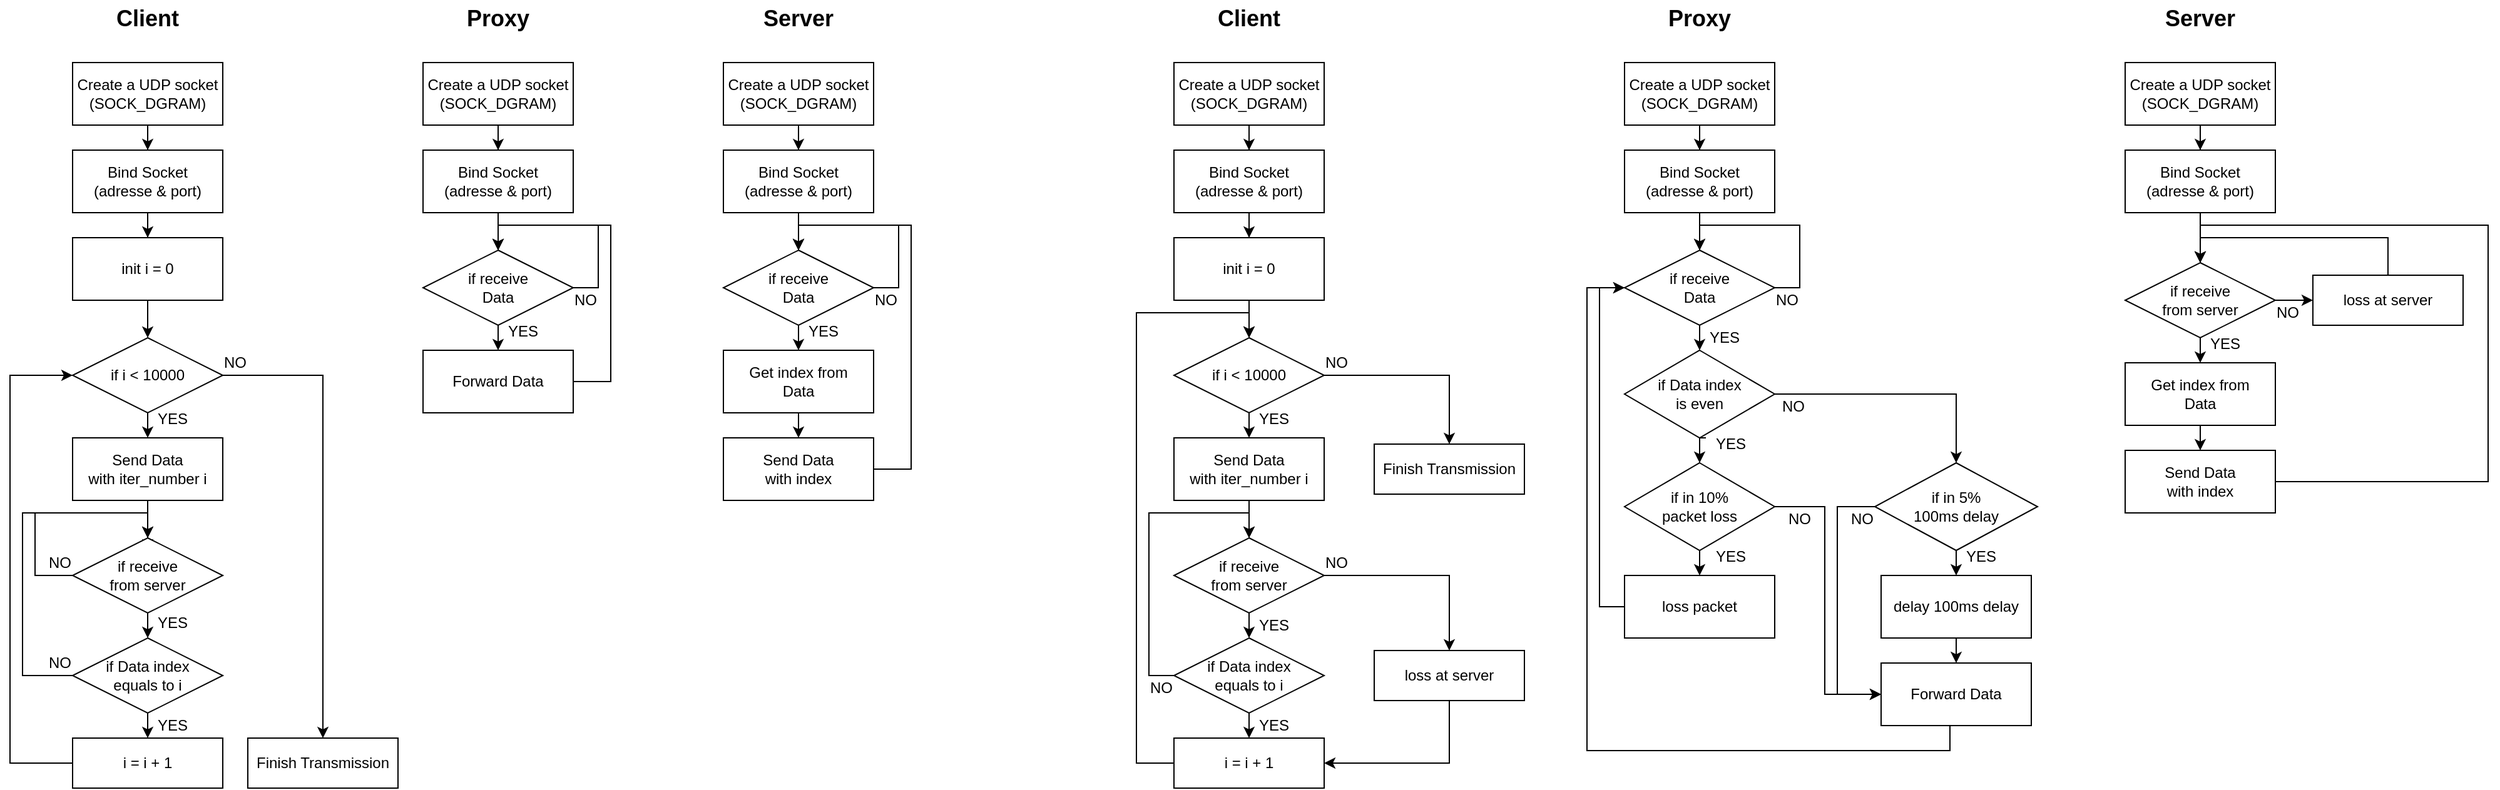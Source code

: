 <mxfile version="20.5.1" type="github">
  <diagram id="CzwovtpLgJ4oiS3rLUjW" name="第 1 页">
    <mxGraphModel dx="1117" dy="547" grid="1" gridSize="10" guides="1" tooltips="1" connect="1" arrows="1" fold="1" page="1" pageScale="1" pageWidth="3300" pageHeight="2339" math="0" shadow="0">
      <root>
        <mxCell id="0" />
        <mxCell id="1" parent="0" />
        <mxCell id="0VwmJWojENIQdJDlX4aq-5" style="edgeStyle=orthogonalEdgeStyle;rounded=0;orthogonalLoop=1;jettySize=auto;html=1;entryX=0.5;entryY=0;entryDx=0;entryDy=0;" parent="1" source="0VwmJWojENIQdJDlX4aq-1" target="0VwmJWojENIQdJDlX4aq-2" edge="1">
          <mxGeometry relative="1" as="geometry" />
        </mxCell>
        <mxCell id="0VwmJWojENIQdJDlX4aq-1" value="Create a UDP socket&lt;br&gt;(SOCK_DGRAM)" style="rounded=0;whiteSpace=wrap;html=1;" parent="1" vertex="1">
          <mxGeometry x="120" y="80" width="120" height="50" as="geometry" />
        </mxCell>
        <mxCell id="0VwmJWojENIQdJDlX4aq-6" style="edgeStyle=orthogonalEdgeStyle;rounded=0;orthogonalLoop=1;jettySize=auto;html=1;entryX=0.5;entryY=0;entryDx=0;entryDy=0;" parent="1" source="0VwmJWojENIQdJDlX4aq-2" target="0VwmJWojENIQdJDlX4aq-12" edge="1">
          <mxGeometry relative="1" as="geometry">
            <mxPoint x="180" y="220" as="targetPoint" />
          </mxGeometry>
        </mxCell>
        <mxCell id="0VwmJWojENIQdJDlX4aq-2" value="Bind Socket&lt;br&gt;(adresse &amp;amp; port)" style="rounded=0;whiteSpace=wrap;html=1;" parent="1" vertex="1">
          <mxGeometry x="120" y="150" width="120" height="50" as="geometry" />
        </mxCell>
        <mxCell id="0VwmJWojENIQdJDlX4aq-9" style="edgeStyle=orthogonalEdgeStyle;rounded=0;orthogonalLoop=1;jettySize=auto;html=1;exitX=0.5;exitY=1;exitDx=0;exitDy=0;entryX=0.5;entryY=0;entryDx=0;entryDy=0;" parent="1" source="0VwmJWojENIQdJDlX4aq-4" target="0VwmJWojENIQdJDlX4aq-8" edge="1">
          <mxGeometry relative="1" as="geometry" />
        </mxCell>
        <mxCell id="0VwmJWojENIQdJDlX4aq-37" style="edgeStyle=orthogonalEdgeStyle;rounded=0;orthogonalLoop=1;jettySize=auto;html=1;exitX=1;exitY=0.5;exitDx=0;exitDy=0;entryX=0.5;entryY=0;entryDx=0;entryDy=0;" parent="1" source="0VwmJWojENIQdJDlX4aq-4" target="0VwmJWojENIQdJDlX4aq-26" edge="1">
          <mxGeometry relative="1" as="geometry" />
        </mxCell>
        <mxCell id="0VwmJWojENIQdJDlX4aq-4" value="if i &amp;lt; 10000" style="rhombus;whiteSpace=wrap;html=1;" parent="1" vertex="1">
          <mxGeometry x="120" y="300" width="120" height="60" as="geometry" />
        </mxCell>
        <mxCell id="6AM7P4x0aanYw_BPCdwt-16" style="edgeStyle=orthogonalEdgeStyle;rounded=0;orthogonalLoop=1;jettySize=auto;html=1;exitX=0.5;exitY=1;exitDx=0;exitDy=0;entryX=0.5;entryY=0;entryDx=0;entryDy=0;" edge="1" parent="1" source="0VwmJWojENIQdJDlX4aq-8" target="6AM7P4x0aanYw_BPCdwt-10">
          <mxGeometry relative="1" as="geometry" />
        </mxCell>
        <mxCell id="0VwmJWojENIQdJDlX4aq-8" value="Send Data&lt;br&gt;with iter_number i" style="rounded=0;whiteSpace=wrap;html=1;" parent="1" vertex="1">
          <mxGeometry x="120" y="380" width="120" height="50" as="geometry" />
        </mxCell>
        <mxCell id="0VwmJWojENIQdJDlX4aq-14" style="edgeStyle=orthogonalEdgeStyle;rounded=0;orthogonalLoop=1;jettySize=auto;html=1;entryX=0.5;entryY=0;entryDx=0;entryDy=0;" parent="1" source="0VwmJWojENIQdJDlX4aq-12" target="0VwmJWojENIQdJDlX4aq-4" edge="1">
          <mxGeometry relative="1" as="geometry" />
        </mxCell>
        <mxCell id="0VwmJWojENIQdJDlX4aq-12" value="init i = 0" style="rounded=0;whiteSpace=wrap;html=1;" parent="1" vertex="1">
          <mxGeometry x="120" y="220" width="120" height="50" as="geometry" />
        </mxCell>
        <mxCell id="6AM7P4x0aanYw_BPCdwt-6" style="edgeStyle=orthogonalEdgeStyle;rounded=0;orthogonalLoop=1;jettySize=auto;html=1;exitX=0;exitY=0.5;exitDx=0;exitDy=0;entryX=0;entryY=0.5;entryDx=0;entryDy=0;" edge="1" parent="1" source="0VwmJWojENIQdJDlX4aq-16" target="0VwmJWojENIQdJDlX4aq-4">
          <mxGeometry relative="1" as="geometry">
            <Array as="points">
              <mxPoint x="70" y="640" />
              <mxPoint x="70" y="330" />
            </Array>
          </mxGeometry>
        </mxCell>
        <mxCell id="0VwmJWojENIQdJDlX4aq-16" value="i = i + 1" style="rounded=0;whiteSpace=wrap;html=1;" parent="1" vertex="1">
          <mxGeometry x="120" y="620" width="120" height="40" as="geometry" />
        </mxCell>
        <mxCell id="0VwmJWojENIQdJDlX4aq-20" style="edgeStyle=orthogonalEdgeStyle;rounded=0;orthogonalLoop=1;jettySize=auto;html=1;exitX=0.5;exitY=1;exitDx=0;exitDy=0;entryX=0.5;entryY=0;entryDx=0;entryDy=0;" parent="1" source="6AM7P4x0aanYw_BPCdwt-10" target="0VwmJWojENIQdJDlX4aq-19" edge="1">
          <mxGeometry relative="1" as="geometry">
            <mxPoint x="180" y="595" as="sourcePoint" />
          </mxGeometry>
        </mxCell>
        <mxCell id="0VwmJWojENIQdJDlX4aq-24" style="edgeStyle=orthogonalEdgeStyle;rounded=0;orthogonalLoop=1;jettySize=auto;html=1;exitX=0.5;exitY=1;exitDx=0;exitDy=0;entryX=0.5;entryY=0;entryDx=0;entryDy=0;" parent="1" source="0VwmJWojENIQdJDlX4aq-19" target="0VwmJWojENIQdJDlX4aq-16" edge="1">
          <mxGeometry relative="1" as="geometry" />
        </mxCell>
        <mxCell id="0VwmJWojENIQdJDlX4aq-19" value="if Data index&lt;br&gt;equals to i" style="rhombus;whiteSpace=wrap;html=1;" parent="1" vertex="1">
          <mxGeometry x="120" y="540" width="120" height="60" as="geometry" />
        </mxCell>
        <mxCell id="0VwmJWojENIQdJDlX4aq-21" value="YES" style="text;html=1;strokeColor=none;fillColor=none;align=center;verticalAlign=middle;whiteSpace=wrap;rounded=0;" parent="1" vertex="1">
          <mxGeometry x="180" y="360" width="40" height="10" as="geometry" />
        </mxCell>
        <mxCell id="0VwmJWojENIQdJDlX4aq-23" value="YES" style="text;html=1;strokeColor=none;fillColor=none;align=center;verticalAlign=middle;whiteSpace=wrap;rounded=0;" parent="1" vertex="1">
          <mxGeometry x="180" y="520" width="40" height="15" as="geometry" />
        </mxCell>
        <mxCell id="0VwmJWojENIQdJDlX4aq-25" value="YES" style="text;html=1;strokeColor=none;fillColor=none;align=center;verticalAlign=middle;whiteSpace=wrap;rounded=0;" parent="1" vertex="1">
          <mxGeometry x="180" y="605" width="40" height="10" as="geometry" />
        </mxCell>
        <mxCell id="0VwmJWojENIQdJDlX4aq-26" value="Finish Transmission" style="rounded=0;whiteSpace=wrap;html=1;" parent="1" vertex="1">
          <mxGeometry x="260" y="620" width="120" height="40" as="geometry" />
        </mxCell>
        <mxCell id="0VwmJWojENIQdJDlX4aq-28" value="NO" style="text;html=1;strokeColor=none;fillColor=none;align=center;verticalAlign=middle;whiteSpace=wrap;rounded=0;" parent="1" vertex="1">
          <mxGeometry x="230" y="310" width="40" height="20" as="geometry" />
        </mxCell>
        <mxCell id="6AM7P4x0aanYw_BPCdwt-3" style="edgeStyle=orthogonalEdgeStyle;rounded=0;orthogonalLoop=1;jettySize=auto;html=1;entryX=0.5;entryY=0;entryDx=0;entryDy=0;exitX=0.75;exitY=1;exitDx=0;exitDy=0;" edge="1" parent="1" source="0VwmJWojENIQdJDlX4aq-34" target="6AM7P4x0aanYw_BPCdwt-10">
          <mxGeometry relative="1" as="geometry">
            <mxPoint x="120" y="630" as="sourcePoint" />
            <Array as="points">
              <mxPoint x="80" y="570" />
              <mxPoint x="80" y="440" />
              <mxPoint x="180" y="440" />
            </Array>
          </mxGeometry>
        </mxCell>
        <mxCell id="0VwmJWojENIQdJDlX4aq-34" value="NO" style="text;html=1;strokeColor=none;fillColor=none;align=center;verticalAlign=middle;whiteSpace=wrap;rounded=0;" parent="1" vertex="1">
          <mxGeometry x="90" y="550" width="40" height="20" as="geometry" />
        </mxCell>
        <mxCell id="0VwmJWojENIQdJDlX4aq-38" style="edgeStyle=orthogonalEdgeStyle;rounded=0;orthogonalLoop=1;jettySize=auto;html=1;entryX=0.5;entryY=0;entryDx=0;entryDy=0;" parent="1" source="0VwmJWojENIQdJDlX4aq-39" target="0VwmJWojENIQdJDlX4aq-41" edge="1">
          <mxGeometry relative="1" as="geometry" />
        </mxCell>
        <mxCell id="0VwmJWojENIQdJDlX4aq-39" value="Create a UDP socket&lt;br&gt;(SOCK_DGRAM)" style="rounded=0;whiteSpace=wrap;html=1;" parent="1" vertex="1">
          <mxGeometry x="400" y="80" width="120" height="50" as="geometry" />
        </mxCell>
        <mxCell id="0VwmJWojENIQdJDlX4aq-41" value="Bind Socket&lt;br&gt;(adresse &amp;amp; port)" style="rounded=0;whiteSpace=wrap;html=1;" parent="1" vertex="1">
          <mxGeometry x="400" y="150" width="120" height="50" as="geometry" />
        </mxCell>
        <mxCell id="0VwmJWojENIQdJDlX4aq-44" style="edgeStyle=orthogonalEdgeStyle;rounded=0;orthogonalLoop=1;jettySize=auto;html=1;exitX=0.5;exitY=1;exitDx=0;exitDy=0;entryX=0.5;entryY=0;entryDx=0;entryDy=0;" parent="1" source="0VwmJWojENIQdJDlX4aq-46" target="0VwmJWojENIQdJDlX4aq-74" edge="1">
          <mxGeometry relative="1" as="geometry">
            <mxPoint x="460" y="310" as="targetPoint" />
          </mxGeometry>
        </mxCell>
        <mxCell id="0VwmJWojENIQdJDlX4aq-46" value="if receive&lt;br&gt;Data" style="rhombus;whiteSpace=wrap;html=1;" parent="1" vertex="1">
          <mxGeometry x="400" y="230" width="120" height="60" as="geometry" />
        </mxCell>
        <mxCell id="0VwmJWojENIQdJDlX4aq-52" style="edgeStyle=orthogonalEdgeStyle;rounded=0;orthogonalLoop=1;jettySize=auto;html=1;entryX=0.5;entryY=0;entryDx=0;entryDy=0;exitX=0.5;exitY=1;exitDx=0;exitDy=0;" parent="1" source="0VwmJWojENIQdJDlX4aq-41" target="0VwmJWojENIQdJDlX4aq-46" edge="1">
          <mxGeometry relative="1" as="geometry">
            <mxPoint x="460" y="270" as="sourcePoint" />
          </mxGeometry>
        </mxCell>
        <mxCell id="0VwmJWojENIQdJDlX4aq-62" value="YES" style="text;html=1;strokeColor=none;fillColor=none;align=center;verticalAlign=middle;whiteSpace=wrap;rounded=0;" parent="1" vertex="1">
          <mxGeometry x="460" y="290" width="40" height="10" as="geometry" />
        </mxCell>
        <mxCell id="0VwmJWojENIQdJDlX4aq-72" style="edgeStyle=orthogonalEdgeStyle;rounded=0;orthogonalLoop=1;jettySize=auto;html=1;exitX=1;exitY=0.5;exitDx=0;exitDy=0;entryX=0.5;entryY=0;entryDx=0;entryDy=0;" parent="1" source="0VwmJWojENIQdJDlX4aq-46" target="0VwmJWojENIQdJDlX4aq-46" edge="1">
          <mxGeometry relative="1" as="geometry">
            <Array as="points">
              <mxPoint x="540" y="260" />
              <mxPoint x="540" y="210" />
              <mxPoint x="460" y="210" />
            </Array>
          </mxGeometry>
        </mxCell>
        <mxCell id="0VwmJWojENIQdJDlX4aq-73" value="NO" style="text;html=1;strokeColor=none;fillColor=none;align=center;verticalAlign=middle;whiteSpace=wrap;rounded=0;" parent="1" vertex="1">
          <mxGeometry x="510" y="260" width="40" height="20" as="geometry" />
        </mxCell>
        <mxCell id="0VwmJWojENIQdJDlX4aq-77" style="edgeStyle=orthogonalEdgeStyle;rounded=0;orthogonalLoop=1;jettySize=auto;html=1;exitX=1;exitY=0.5;exitDx=0;exitDy=0;entryX=0.5;entryY=0;entryDx=0;entryDy=0;" parent="1" source="0VwmJWojENIQdJDlX4aq-74" target="0VwmJWojENIQdJDlX4aq-46" edge="1">
          <mxGeometry relative="1" as="geometry">
            <Array as="points">
              <mxPoint x="550" y="335" />
              <mxPoint x="550" y="210" />
              <mxPoint x="460" y="210" />
            </Array>
          </mxGeometry>
        </mxCell>
        <mxCell id="0VwmJWojENIQdJDlX4aq-74" value="Forward Data" style="rounded=0;whiteSpace=wrap;html=1;" parent="1" vertex="1">
          <mxGeometry x="400" y="310" width="120" height="50" as="geometry" />
        </mxCell>
        <mxCell id="0VwmJWojENIQdJDlX4aq-78" value="&lt;b&gt;&lt;font style=&quot;font-size: 18px;&quot;&gt;Client&lt;/font&gt;&lt;/b&gt;" style="text;html=1;strokeColor=none;fillColor=none;align=center;verticalAlign=middle;whiteSpace=wrap;rounded=0;" parent="1" vertex="1">
          <mxGeometry x="150" y="30" width="60" height="30" as="geometry" />
        </mxCell>
        <mxCell id="0VwmJWojENIQdJDlX4aq-79" value="&lt;b&gt;&lt;font style=&quot;font-size: 18px;&quot;&gt;Proxy&lt;/font&gt;&lt;/b&gt;" style="text;html=1;strokeColor=none;fillColor=none;align=center;verticalAlign=middle;whiteSpace=wrap;rounded=0;" parent="1" vertex="1">
          <mxGeometry x="430" y="30" width="60" height="30" as="geometry" />
        </mxCell>
        <mxCell id="0VwmJWojENIQdJDlX4aq-80" style="edgeStyle=orthogonalEdgeStyle;rounded=0;orthogonalLoop=1;jettySize=auto;html=1;entryX=0.5;entryY=0;entryDx=0;entryDy=0;" parent="1" source="0VwmJWojENIQdJDlX4aq-81" target="0VwmJWojENIQdJDlX4aq-82" edge="1">
          <mxGeometry relative="1" as="geometry" />
        </mxCell>
        <mxCell id="0VwmJWojENIQdJDlX4aq-81" value="Create a UDP socket&lt;br&gt;(SOCK_DGRAM)" style="rounded=0;whiteSpace=wrap;html=1;" parent="1" vertex="1">
          <mxGeometry x="640" y="80" width="120" height="50" as="geometry" />
        </mxCell>
        <mxCell id="0VwmJWojENIQdJDlX4aq-82" value="Bind Socket&lt;br&gt;(adresse &amp;amp; port)" style="rounded=0;whiteSpace=wrap;html=1;" parent="1" vertex="1">
          <mxGeometry x="640" y="150" width="120" height="50" as="geometry" />
        </mxCell>
        <mxCell id="0VwmJWojENIQdJDlX4aq-83" style="edgeStyle=orthogonalEdgeStyle;rounded=0;orthogonalLoop=1;jettySize=auto;html=1;exitX=0.5;exitY=1;exitDx=0;exitDy=0;entryX=0.5;entryY=0;entryDx=0;entryDy=0;" parent="1" source="0VwmJWojENIQdJDlX4aq-84" target="0VwmJWojENIQdJDlX4aq-94" edge="1">
          <mxGeometry relative="1" as="geometry">
            <mxPoint x="700" y="310" as="targetPoint" />
          </mxGeometry>
        </mxCell>
        <mxCell id="0VwmJWojENIQdJDlX4aq-84" value="if receive&lt;br&gt;Data" style="rhombus;whiteSpace=wrap;html=1;" parent="1" vertex="1">
          <mxGeometry x="640" y="230" width="120" height="60" as="geometry" />
        </mxCell>
        <mxCell id="0VwmJWojENIQdJDlX4aq-85" style="edgeStyle=orthogonalEdgeStyle;rounded=0;orthogonalLoop=1;jettySize=auto;html=1;entryX=0.5;entryY=0;entryDx=0;entryDy=0;exitX=0.5;exitY=1;exitDx=0;exitDy=0;" parent="1" source="0VwmJWojENIQdJDlX4aq-82" target="0VwmJWojENIQdJDlX4aq-84" edge="1">
          <mxGeometry relative="1" as="geometry">
            <mxPoint x="700" y="270" as="sourcePoint" />
          </mxGeometry>
        </mxCell>
        <mxCell id="0VwmJWojENIQdJDlX4aq-89" value="YES" style="text;html=1;strokeColor=none;fillColor=none;align=center;verticalAlign=middle;whiteSpace=wrap;rounded=0;" parent="1" vertex="1">
          <mxGeometry x="700" y="290" width="40" height="10" as="geometry" />
        </mxCell>
        <mxCell id="0VwmJWojENIQdJDlX4aq-91" style="edgeStyle=orthogonalEdgeStyle;rounded=0;orthogonalLoop=1;jettySize=auto;html=1;exitX=1;exitY=0.5;exitDx=0;exitDy=0;entryX=0.5;entryY=0;entryDx=0;entryDy=0;" parent="1" source="0VwmJWojENIQdJDlX4aq-84" target="0VwmJWojENIQdJDlX4aq-84" edge="1">
          <mxGeometry relative="1" as="geometry">
            <Array as="points">
              <mxPoint x="780" y="260" />
              <mxPoint x="780" y="210" />
              <mxPoint x="700" y="210" />
            </Array>
          </mxGeometry>
        </mxCell>
        <mxCell id="0VwmJWojENIQdJDlX4aq-92" value="NO" style="text;html=1;strokeColor=none;fillColor=none;align=center;verticalAlign=middle;whiteSpace=wrap;rounded=0;" parent="1" vertex="1">
          <mxGeometry x="750" y="260" width="40" height="20" as="geometry" />
        </mxCell>
        <mxCell id="0VwmJWojENIQdJDlX4aq-93" style="edgeStyle=orthogonalEdgeStyle;rounded=0;orthogonalLoop=1;jettySize=auto;html=1;exitX=1;exitY=0.5;exitDx=0;exitDy=0;entryX=0.5;entryY=0;entryDx=0;entryDy=0;" parent="1" source="6AM7P4x0aanYw_BPCdwt-20" target="0VwmJWojENIQdJDlX4aq-84" edge="1">
          <mxGeometry relative="1" as="geometry">
            <Array as="points">
              <mxPoint x="790" y="405" />
              <mxPoint x="790" y="210" />
              <mxPoint x="700" y="210" />
            </Array>
          </mxGeometry>
        </mxCell>
        <mxCell id="6AM7P4x0aanYw_BPCdwt-21" style="edgeStyle=orthogonalEdgeStyle;rounded=0;orthogonalLoop=1;jettySize=auto;html=1;exitX=0.5;exitY=1;exitDx=0;exitDy=0;entryX=0.5;entryY=0;entryDx=0;entryDy=0;" edge="1" parent="1" source="0VwmJWojENIQdJDlX4aq-94" target="6AM7P4x0aanYw_BPCdwt-20">
          <mxGeometry relative="1" as="geometry" />
        </mxCell>
        <mxCell id="0VwmJWojENIQdJDlX4aq-94" value="Get index from&lt;br&gt;Data" style="rounded=0;whiteSpace=wrap;html=1;" parent="1" vertex="1">
          <mxGeometry x="640" y="310" width="120" height="50" as="geometry" />
        </mxCell>
        <mxCell id="0VwmJWojENIQdJDlX4aq-96" value="&lt;b&gt;&lt;font style=&quot;font-size: 18px;&quot;&gt;Server&lt;/font&gt;&lt;/b&gt;" style="text;html=1;strokeColor=none;fillColor=none;align=center;verticalAlign=middle;whiteSpace=wrap;rounded=0;" parent="1" vertex="1">
          <mxGeometry x="670" y="30" width="60" height="30" as="geometry" />
        </mxCell>
        <mxCell id="0VwmJWojENIQdJDlX4aq-165" style="edgeStyle=orthogonalEdgeStyle;rounded=0;orthogonalLoop=1;jettySize=auto;html=1;entryX=0.5;entryY=0;entryDx=0;entryDy=0;" parent="1" source="0VwmJWojENIQdJDlX4aq-166" target="0VwmJWojENIQdJDlX4aq-168" edge="1">
          <mxGeometry relative="1" as="geometry" />
        </mxCell>
        <mxCell id="0VwmJWojENIQdJDlX4aq-166" value="Create a UDP socket&lt;br&gt;(SOCK_DGRAM)" style="rounded=0;whiteSpace=wrap;html=1;" parent="1" vertex="1">
          <mxGeometry x="1000" y="80" width="120" height="50" as="geometry" />
        </mxCell>
        <mxCell id="0VwmJWojENIQdJDlX4aq-167" style="edgeStyle=orthogonalEdgeStyle;rounded=0;orthogonalLoop=1;jettySize=auto;html=1;entryX=0.5;entryY=0;entryDx=0;entryDy=0;" parent="1" source="0VwmJWojENIQdJDlX4aq-168" target="0VwmJWojENIQdJDlX4aq-180" edge="1">
          <mxGeometry relative="1" as="geometry">
            <mxPoint x="1060" y="220" as="targetPoint" />
          </mxGeometry>
        </mxCell>
        <mxCell id="0VwmJWojENIQdJDlX4aq-168" value="Bind Socket&lt;br&gt;(adresse &amp;amp; port)" style="rounded=0;whiteSpace=wrap;html=1;" parent="1" vertex="1">
          <mxGeometry x="1000" y="150" width="120" height="50" as="geometry" />
        </mxCell>
        <mxCell id="0VwmJWojENIQdJDlX4aq-171" style="edgeStyle=orthogonalEdgeStyle;rounded=0;orthogonalLoop=1;jettySize=auto;html=1;exitX=0.5;exitY=1;exitDx=0;exitDy=0;entryX=0.5;entryY=0;entryDx=0;entryDy=0;" parent="1" source="0VwmJWojENIQdJDlX4aq-173" target="0VwmJWojENIQdJDlX4aq-175" edge="1">
          <mxGeometry relative="1" as="geometry" />
        </mxCell>
        <mxCell id="0VwmJWojENIQdJDlX4aq-172" style="edgeStyle=orthogonalEdgeStyle;rounded=0;orthogonalLoop=1;jettySize=auto;html=1;exitX=1;exitY=0.5;exitDx=0;exitDy=0;entryX=0.5;entryY=0;entryDx=0;entryDy=0;" parent="1" source="0VwmJWojENIQdJDlX4aq-173" target="0VwmJWojENIQdJDlX4aq-193" edge="1">
          <mxGeometry relative="1" as="geometry" />
        </mxCell>
        <mxCell id="0VwmJWojENIQdJDlX4aq-173" value="if i &amp;lt; 10000" style="rhombus;whiteSpace=wrap;html=1;" parent="1" vertex="1">
          <mxGeometry x="1000" y="300" width="120" height="60" as="geometry" />
        </mxCell>
        <mxCell id="0VwmJWojENIQdJDlX4aq-174" style="edgeStyle=orthogonalEdgeStyle;rounded=0;orthogonalLoop=1;jettySize=auto;html=1;exitX=0.5;exitY=1;exitDx=0;exitDy=0;entryX=0.5;entryY=0;entryDx=0;entryDy=0;" parent="1" source="0VwmJWojENIQdJDlX4aq-175" target="0VwmJWojENIQdJDlX4aq-178" edge="1">
          <mxGeometry relative="1" as="geometry">
            <mxPoint x="1060" y="440" as="sourcePoint" />
          </mxGeometry>
        </mxCell>
        <mxCell id="0VwmJWojENIQdJDlX4aq-175" value="Send Data&lt;br&gt;with iter_number i" style="rounded=0;whiteSpace=wrap;html=1;" parent="1" vertex="1">
          <mxGeometry x="1000" y="380" width="120" height="50" as="geometry" />
        </mxCell>
        <mxCell id="0VwmJWojENIQdJDlX4aq-176" style="edgeStyle=orthogonalEdgeStyle;rounded=0;orthogonalLoop=1;jettySize=auto;html=1;exitX=0.5;exitY=1;exitDx=0;exitDy=0;entryX=0.5;entryY=0;entryDx=0;entryDy=0;" parent="1" target="0VwmJWojENIQdJDlX4aq-188" edge="1">
          <mxGeometry relative="1" as="geometry">
            <mxPoint x="1060" y="510" as="sourcePoint" />
            <mxPoint x="1060" y="540" as="targetPoint" />
          </mxGeometry>
        </mxCell>
        <mxCell id="6AM7P4x0aanYw_BPCdwt-32" style="edgeStyle=orthogonalEdgeStyle;rounded=0;orthogonalLoop=1;jettySize=auto;html=1;exitX=1;exitY=0.5;exitDx=0;exitDy=0;" edge="1" parent="1" source="0VwmJWojENIQdJDlX4aq-178" target="6AM7P4x0aanYw_BPCdwt-31">
          <mxGeometry relative="1" as="geometry" />
        </mxCell>
        <mxCell id="0VwmJWojENIQdJDlX4aq-178" value="if receive&lt;br&gt;from server" style="rhombus;whiteSpace=wrap;html=1;" parent="1" vertex="1">
          <mxGeometry x="1000" y="460" width="120" height="60" as="geometry" />
        </mxCell>
        <mxCell id="0VwmJWojENIQdJDlX4aq-179" style="edgeStyle=orthogonalEdgeStyle;rounded=0;orthogonalLoop=1;jettySize=auto;html=1;entryX=0.5;entryY=0;entryDx=0;entryDy=0;" parent="1" source="0VwmJWojENIQdJDlX4aq-180" target="0VwmJWojENIQdJDlX4aq-173" edge="1">
          <mxGeometry relative="1" as="geometry" />
        </mxCell>
        <mxCell id="0VwmJWojENIQdJDlX4aq-180" value="init i = 0" style="rounded=0;whiteSpace=wrap;html=1;" parent="1" vertex="1">
          <mxGeometry x="1000" y="220" width="120" height="50" as="geometry" />
        </mxCell>
        <mxCell id="0VwmJWojENIQdJDlX4aq-181" style="edgeStyle=orthogonalEdgeStyle;rounded=0;orthogonalLoop=1;jettySize=auto;html=1;entryX=0.5;entryY=0;entryDx=0;entryDy=0;exitX=0;exitY=0.5;exitDx=0;exitDy=0;" parent="1" source="0VwmJWojENIQdJDlX4aq-182" target="0VwmJWojENIQdJDlX4aq-173" edge="1">
          <mxGeometry relative="1" as="geometry">
            <Array as="points">
              <mxPoint x="970" y="640" />
              <mxPoint x="970" y="280" />
              <mxPoint x="1060" y="280" />
            </Array>
            <mxPoint x="880" y="680" as="sourcePoint" />
          </mxGeometry>
        </mxCell>
        <mxCell id="0VwmJWojENIQdJDlX4aq-182" value="i = i + 1" style="rounded=0;whiteSpace=wrap;html=1;" parent="1" vertex="1">
          <mxGeometry x="1000" y="620" width="120" height="40" as="geometry" />
        </mxCell>
        <mxCell id="0VwmJWojENIQdJDlX4aq-186" style="edgeStyle=orthogonalEdgeStyle;rounded=0;orthogonalLoop=1;jettySize=auto;html=1;exitX=0.5;exitY=1;exitDx=0;exitDy=0;entryX=0.5;entryY=0;entryDx=0;entryDy=0;" parent="1" source="0VwmJWojENIQdJDlX4aq-188" target="0VwmJWojENIQdJDlX4aq-182" edge="1">
          <mxGeometry relative="1" as="geometry" />
        </mxCell>
        <mxCell id="0VwmJWojENIQdJDlX4aq-187" style="edgeStyle=orthogonalEdgeStyle;rounded=0;orthogonalLoop=1;jettySize=auto;html=1;entryX=0.5;entryY=0;entryDx=0;entryDy=0;exitX=0;exitY=0.5;exitDx=0;exitDy=0;" parent="1" source="0VwmJWojENIQdJDlX4aq-188" target="0VwmJWojENIQdJDlX4aq-178" edge="1">
          <mxGeometry relative="1" as="geometry">
            <mxPoint x="999.815" y="340" as="targetPoint" />
            <Array as="points">
              <mxPoint x="980" y="570" />
              <mxPoint x="980" y="440" />
              <mxPoint x="1060" y="440" />
            </Array>
            <mxPoint x="1000" y="730" as="sourcePoint" />
          </mxGeometry>
        </mxCell>
        <mxCell id="0VwmJWojENIQdJDlX4aq-188" value="if Data index&lt;br&gt;equals to i" style="rhombus;whiteSpace=wrap;html=1;" parent="1" vertex="1">
          <mxGeometry x="1000" y="540" width="120" height="60" as="geometry" />
        </mxCell>
        <mxCell id="0VwmJWojENIQdJDlX4aq-189" value="YES" style="text;html=1;strokeColor=none;fillColor=none;align=center;verticalAlign=middle;whiteSpace=wrap;rounded=0;" parent="1" vertex="1">
          <mxGeometry x="1060" y="360" width="40" height="10" as="geometry" />
        </mxCell>
        <mxCell id="0VwmJWojENIQdJDlX4aq-190" value="YES" style="text;html=1;strokeColor=none;fillColor=none;align=center;verticalAlign=middle;whiteSpace=wrap;rounded=0;" parent="1" vertex="1">
          <mxGeometry x="1060" y="520" width="40" height="20" as="geometry" />
        </mxCell>
        <mxCell id="0VwmJWojENIQdJDlX4aq-192" value="YES" style="text;html=1;strokeColor=none;fillColor=none;align=center;verticalAlign=middle;whiteSpace=wrap;rounded=0;" parent="1" vertex="1">
          <mxGeometry x="1060" y="600" width="40" height="20" as="geometry" />
        </mxCell>
        <mxCell id="0VwmJWojENIQdJDlX4aq-193" value="Finish Transmission" style="rounded=0;whiteSpace=wrap;html=1;" parent="1" vertex="1">
          <mxGeometry x="1160" y="385" width="120" height="40" as="geometry" />
        </mxCell>
        <mxCell id="0VwmJWojENIQdJDlX4aq-194" value="NO" style="text;html=1;strokeColor=none;fillColor=none;align=center;verticalAlign=middle;whiteSpace=wrap;rounded=0;" parent="1" vertex="1">
          <mxGeometry x="1110" y="310" width="40" height="20" as="geometry" />
        </mxCell>
        <mxCell id="0VwmJWojENIQdJDlX4aq-195" value="NO" style="text;html=1;strokeColor=none;fillColor=none;align=center;verticalAlign=middle;whiteSpace=wrap;rounded=0;" parent="1" vertex="1">
          <mxGeometry x="1110" y="470" width="40" height="20" as="geometry" />
        </mxCell>
        <mxCell id="0VwmJWojENIQdJDlX4aq-197" value="NO" style="text;html=1;strokeColor=none;fillColor=none;align=center;verticalAlign=middle;whiteSpace=wrap;rounded=0;" parent="1" vertex="1">
          <mxGeometry x="970" y="570" width="40" height="20" as="geometry" />
        </mxCell>
        <mxCell id="0VwmJWojENIQdJDlX4aq-214" value="&lt;b&gt;&lt;font style=&quot;font-size: 18px;&quot;&gt;Client&lt;/font&gt;&lt;/b&gt;" style="text;html=1;strokeColor=none;fillColor=none;align=center;verticalAlign=middle;whiteSpace=wrap;rounded=0;" parent="1" vertex="1">
          <mxGeometry x="1030" y="30" width="60" height="30" as="geometry" />
        </mxCell>
        <mxCell id="0VwmJWojENIQdJDlX4aq-216" style="edgeStyle=orthogonalEdgeStyle;rounded=0;orthogonalLoop=1;jettySize=auto;html=1;entryX=0.5;entryY=0;entryDx=0;entryDy=0;" parent="1" source="0VwmJWojENIQdJDlX4aq-217" target="0VwmJWojENIQdJDlX4aq-218" edge="1">
          <mxGeometry relative="1" as="geometry" />
        </mxCell>
        <mxCell id="0VwmJWojENIQdJDlX4aq-217" value="Create a UDP socket&lt;br&gt;(SOCK_DGRAM)" style="rounded=0;whiteSpace=wrap;html=1;" parent="1" vertex="1">
          <mxGeometry x="1760" y="80" width="120" height="50" as="geometry" />
        </mxCell>
        <mxCell id="0VwmJWojENIQdJDlX4aq-218" value="Bind Socket&lt;br&gt;(adresse &amp;amp; port)" style="rounded=0;whiteSpace=wrap;html=1;" parent="1" vertex="1">
          <mxGeometry x="1760" y="150" width="120" height="50" as="geometry" />
        </mxCell>
        <mxCell id="0VwmJWojENIQdJDlX4aq-220" value="if receive&lt;br&gt;from server" style="rhombus;whiteSpace=wrap;html=1;" parent="1" vertex="1">
          <mxGeometry x="1760" y="240" width="120" height="60" as="geometry" />
        </mxCell>
        <mxCell id="0VwmJWojENIQdJDlX4aq-221" style="edgeStyle=orthogonalEdgeStyle;rounded=0;orthogonalLoop=1;jettySize=auto;html=1;entryX=0.5;entryY=0;entryDx=0;entryDy=0;exitX=0.5;exitY=1;exitDx=0;exitDy=0;" parent="1" source="0VwmJWojENIQdJDlX4aq-218" target="0VwmJWojENIQdJDlX4aq-220" edge="1">
          <mxGeometry relative="1" as="geometry">
            <mxPoint x="1820" y="270" as="sourcePoint" />
          </mxGeometry>
        </mxCell>
        <mxCell id="6AM7P4x0aanYw_BPCdwt-47" style="edgeStyle=orthogonalEdgeStyle;rounded=0;orthogonalLoop=1;jettySize=auto;html=1;exitX=0;exitY=0;exitDx=0;exitDy=0;entryX=0.5;entryY=0;entryDx=0;entryDy=0;" edge="1" parent="1" source="0VwmJWojENIQdJDlX4aq-225" target="6AM7P4x0aanYw_BPCdwt-46">
          <mxGeometry relative="1" as="geometry" />
        </mxCell>
        <mxCell id="0VwmJWojENIQdJDlX4aq-225" value="YES" style="text;html=1;strokeColor=none;fillColor=none;align=center;verticalAlign=middle;whiteSpace=wrap;rounded=0;" parent="1" vertex="1">
          <mxGeometry x="1820" y="300" width="40" height="10" as="geometry" />
        </mxCell>
        <mxCell id="0VwmJWojENIQdJDlX4aq-228" value="NO" style="text;html=1;strokeColor=none;fillColor=none;align=center;verticalAlign=middle;whiteSpace=wrap;rounded=0;" parent="1" vertex="1">
          <mxGeometry x="1870" y="270" width="40" height="20" as="geometry" />
        </mxCell>
        <mxCell id="0VwmJWojENIQdJDlX4aq-229" style="edgeStyle=orthogonalEdgeStyle;rounded=0;orthogonalLoop=1;jettySize=auto;html=1;exitX=1;exitY=0.5;exitDx=0;exitDy=0;entryX=0.5;entryY=0;entryDx=0;entryDy=0;" parent="1" source="0VwmJWojENIQdJDlX4aq-230" target="0VwmJWojENIQdJDlX4aq-220" edge="1">
          <mxGeometry relative="1" as="geometry">
            <Array as="points">
              <mxPoint x="2050" y="415" />
              <mxPoint x="2050" y="210" />
              <mxPoint x="1820" y="210" />
            </Array>
          </mxGeometry>
        </mxCell>
        <mxCell id="0VwmJWojENIQdJDlX4aq-230" value="Send Data&lt;br&gt;with index" style="rounded=0;whiteSpace=wrap;html=1;" parent="1" vertex="1">
          <mxGeometry x="1760" y="390" width="120" height="50" as="geometry" />
        </mxCell>
        <mxCell id="0VwmJWojENIQdJDlX4aq-232" value="&lt;b&gt;&lt;font style=&quot;font-size: 18px;&quot;&gt;Server&lt;/font&gt;&lt;/b&gt;" style="text;html=1;strokeColor=none;fillColor=none;align=center;verticalAlign=middle;whiteSpace=wrap;rounded=0;" parent="1" vertex="1">
          <mxGeometry x="1790" y="30" width="60" height="30" as="geometry" />
        </mxCell>
        <mxCell id="0VwmJWojENIQdJDlX4aq-267" style="edgeStyle=orthogonalEdgeStyle;rounded=0;orthogonalLoop=1;jettySize=auto;html=1;entryX=0.5;entryY=0;entryDx=0;entryDy=0;" parent="1" source="0VwmJWojENIQdJDlX4aq-268" target="0VwmJWojENIQdJDlX4aq-270" edge="1">
          <mxGeometry relative="1" as="geometry" />
        </mxCell>
        <mxCell id="0VwmJWojENIQdJDlX4aq-268" value="Create a UDP socket&lt;br&gt;(SOCK_DGRAM)" style="rounded=0;whiteSpace=wrap;html=1;" parent="1" vertex="1">
          <mxGeometry x="1360" y="80" width="120" height="50" as="geometry" />
        </mxCell>
        <mxCell id="0VwmJWojENIQdJDlX4aq-270" value="Bind Socket&lt;br&gt;(adresse &amp;amp; port)" style="rounded=0;whiteSpace=wrap;html=1;" parent="1" vertex="1">
          <mxGeometry x="1360" y="150" width="120" height="50" as="geometry" />
        </mxCell>
        <mxCell id="0VwmJWojENIQdJDlX4aq-300" value="&lt;b&gt;&lt;font style=&quot;font-size: 18px;&quot;&gt;Proxy&lt;/font&gt;&lt;/b&gt;" style="text;html=1;strokeColor=none;fillColor=none;align=center;verticalAlign=middle;whiteSpace=wrap;rounded=0;" parent="1" vertex="1">
          <mxGeometry x="1390" y="30" width="60" height="30" as="geometry" />
        </mxCell>
        <mxCell id="6AM7P4x0aanYw_BPCdwt-45" style="edgeStyle=orthogonalEdgeStyle;rounded=0;orthogonalLoop=1;jettySize=auto;html=1;exitX=0.5;exitY=1;exitDx=0;exitDy=0;entryX=0.5;entryY=0;entryDx=0;entryDy=0;" edge="1" parent="1" source="0VwmJWojENIQdJDlX4aq-302" target="0VwmJWojENIQdJDlX4aq-314">
          <mxGeometry relative="1" as="geometry" />
        </mxCell>
        <mxCell id="0VwmJWojENIQdJDlX4aq-302" value="if receive&lt;br&gt;Data" style="rhombus;whiteSpace=wrap;html=1;" parent="1" vertex="1">
          <mxGeometry x="1360" y="230" width="120" height="60" as="geometry" />
        </mxCell>
        <mxCell id="0VwmJWojENIQdJDlX4aq-303" style="edgeStyle=orthogonalEdgeStyle;rounded=0;orthogonalLoop=1;jettySize=auto;html=1;entryX=0.5;entryY=0;entryDx=0;entryDy=0;exitX=0.5;exitY=1;exitDx=0;exitDy=0;" parent="1" source="0VwmJWojENIQdJDlX4aq-270" target="0VwmJWojENIQdJDlX4aq-302" edge="1">
          <mxGeometry relative="1" as="geometry">
            <mxPoint x="1420" y="230" as="sourcePoint" />
          </mxGeometry>
        </mxCell>
        <mxCell id="0VwmJWojENIQdJDlX4aq-307" value="YES" style="text;html=1;strokeColor=none;fillColor=none;align=center;verticalAlign=middle;whiteSpace=wrap;rounded=0;" parent="1" vertex="1">
          <mxGeometry x="1420" y="290" width="40" height="20" as="geometry" />
        </mxCell>
        <mxCell id="0VwmJWojENIQdJDlX4aq-309" style="edgeStyle=orthogonalEdgeStyle;rounded=0;orthogonalLoop=1;jettySize=auto;html=1;exitX=1;exitY=0.5;exitDx=0;exitDy=0;entryX=0.5;entryY=0;entryDx=0;entryDy=0;" parent="1" source="0VwmJWojENIQdJDlX4aq-302" target="0VwmJWojENIQdJDlX4aq-302" edge="1">
          <mxGeometry relative="1" as="geometry">
            <Array as="points">
              <mxPoint x="1500" y="260" />
              <mxPoint x="1500" y="210" />
              <mxPoint x="1420" y="210" />
            </Array>
          </mxGeometry>
        </mxCell>
        <mxCell id="0VwmJWojENIQdJDlX4aq-310" value="NO" style="text;html=1;strokeColor=none;fillColor=none;align=center;verticalAlign=middle;whiteSpace=wrap;rounded=0;" parent="1" vertex="1">
          <mxGeometry x="1470" y="260" width="40" height="20" as="geometry" />
        </mxCell>
        <mxCell id="0VwmJWojENIQdJDlX4aq-319" style="edgeStyle=orthogonalEdgeStyle;rounded=0;orthogonalLoop=1;jettySize=auto;html=1;exitX=1;exitY=0.5;exitDx=0;exitDy=0;entryX=0.5;entryY=0;entryDx=0;entryDy=0;fontSize=18;" parent="1" source="0VwmJWojENIQdJDlX4aq-314" target="0VwmJWojENIQdJDlX4aq-318" edge="1">
          <mxGeometry relative="1" as="geometry" />
        </mxCell>
        <mxCell id="0VwmJWojENIQdJDlX4aq-314" value="if Data index&lt;br&gt;is even" style="rhombus;whiteSpace=wrap;html=1;" parent="1" vertex="1">
          <mxGeometry x="1360" y="310" width="120" height="70" as="geometry" />
        </mxCell>
        <mxCell id="0VwmJWojENIQdJDlX4aq-322" style="edgeStyle=orthogonalEdgeStyle;rounded=0;orthogonalLoop=1;jettySize=auto;html=1;exitX=0.5;exitY=1;exitDx=0;exitDy=0;entryX=0.5;entryY=0;entryDx=0;entryDy=0;fontSize=18;" parent="1" source="0VwmJWojENIQdJDlX4aq-315" target="0VwmJWojENIQdJDlX4aq-321" edge="1">
          <mxGeometry relative="1" as="geometry" />
        </mxCell>
        <mxCell id="0VwmJWojENIQdJDlX4aq-334" style="edgeStyle=orthogonalEdgeStyle;rounded=0;orthogonalLoop=1;jettySize=auto;html=1;exitX=1;exitY=0.5;exitDx=0;exitDy=0;entryX=0;entryY=0.5;entryDx=0;entryDy=0;fontSize=18;" parent="1" source="0VwmJWojENIQdJDlX4aq-315" target="0VwmJWojENIQdJDlX4aq-330" edge="1">
          <mxGeometry relative="1" as="geometry">
            <Array as="points">
              <mxPoint x="1520" y="435" />
              <mxPoint x="1520" y="585" />
            </Array>
          </mxGeometry>
        </mxCell>
        <mxCell id="0VwmJWojENIQdJDlX4aq-315" value="if in 10%&lt;br&gt;packet loss" style="rhombus;whiteSpace=wrap;html=1;" parent="1" vertex="1">
          <mxGeometry x="1360" y="400" width="120" height="70" as="geometry" />
        </mxCell>
        <mxCell id="0VwmJWojENIQdJDlX4aq-316" style="edgeStyle=orthogonalEdgeStyle;rounded=0;orthogonalLoop=1;jettySize=auto;html=1;exitX=0;exitY=0;exitDx=0;exitDy=0;entryX=0.5;entryY=0;entryDx=0;entryDy=0;" parent="1" source="0VwmJWojENIQdJDlX4aq-317" target="0VwmJWojENIQdJDlX4aq-315" edge="1">
          <mxGeometry relative="1" as="geometry">
            <mxPoint x="1425" y="400" as="targetPoint" />
            <mxPoint x="1425" y="380" as="sourcePoint" />
          </mxGeometry>
        </mxCell>
        <mxCell id="0VwmJWojENIQdJDlX4aq-317" value="YES" style="text;html=1;strokeColor=none;fillColor=none;align=center;verticalAlign=middle;whiteSpace=wrap;rounded=0;" parent="1" vertex="1">
          <mxGeometry x="1425" y="380" width="40" height="10" as="geometry" />
        </mxCell>
        <mxCell id="0VwmJWojENIQdJDlX4aq-328" style="edgeStyle=orthogonalEdgeStyle;rounded=0;orthogonalLoop=1;jettySize=auto;html=1;exitX=0.5;exitY=1;exitDx=0;exitDy=0;entryX=0.5;entryY=0;entryDx=0;entryDy=0;fontSize=18;" parent="1" source="0VwmJWojENIQdJDlX4aq-318" target="0VwmJWojENIQdJDlX4aq-327" edge="1">
          <mxGeometry relative="1" as="geometry" />
        </mxCell>
        <mxCell id="0VwmJWojENIQdJDlX4aq-333" style="edgeStyle=orthogonalEdgeStyle;rounded=0;orthogonalLoop=1;jettySize=auto;html=1;exitX=0;exitY=0.5;exitDx=0;exitDy=0;entryX=0;entryY=0.5;entryDx=0;entryDy=0;fontSize=18;" parent="1" source="0VwmJWojENIQdJDlX4aq-318" target="0VwmJWojENIQdJDlX4aq-330" edge="1">
          <mxGeometry relative="1" as="geometry">
            <Array as="points">
              <mxPoint x="1530" y="435" />
              <mxPoint x="1530" y="585" />
            </Array>
          </mxGeometry>
        </mxCell>
        <mxCell id="0VwmJWojENIQdJDlX4aq-318" value="if in 5%&lt;br&gt;100ms delay" style="rhombus;whiteSpace=wrap;html=1;" parent="1" vertex="1">
          <mxGeometry x="1560" y="400" width="130" height="70" as="geometry" />
        </mxCell>
        <mxCell id="0VwmJWojENIQdJDlX4aq-320" value="NO" style="text;html=1;strokeColor=none;fillColor=none;align=center;verticalAlign=middle;whiteSpace=wrap;rounded=0;" parent="1" vertex="1">
          <mxGeometry x="1475" y="345" width="40" height="20" as="geometry" />
        </mxCell>
        <mxCell id="0VwmJWojENIQdJDlX4aq-323" style="edgeStyle=orthogonalEdgeStyle;rounded=0;orthogonalLoop=1;jettySize=auto;html=1;exitX=0;exitY=0.5;exitDx=0;exitDy=0;entryX=0;entryY=0.5;entryDx=0;entryDy=0;fontSize=18;" parent="1" source="0VwmJWojENIQdJDlX4aq-321" target="0VwmJWojENIQdJDlX4aq-302" edge="1">
          <mxGeometry relative="1" as="geometry">
            <Array as="points">
              <mxPoint x="1340" y="515" />
              <mxPoint x="1340" y="260" />
            </Array>
          </mxGeometry>
        </mxCell>
        <mxCell id="0VwmJWojENIQdJDlX4aq-321" value="loss packet" style="rounded=0;whiteSpace=wrap;html=1;" parent="1" vertex="1">
          <mxGeometry x="1360" y="490" width="120" height="50" as="geometry" />
        </mxCell>
        <mxCell id="0VwmJWojENIQdJDlX4aq-324" value="YES" style="text;html=1;strokeColor=none;fillColor=none;align=center;verticalAlign=middle;whiteSpace=wrap;rounded=0;" parent="1" vertex="1">
          <mxGeometry x="1425" y="470" width="40" height="10" as="geometry" />
        </mxCell>
        <mxCell id="0VwmJWojENIQdJDlX4aq-331" style="edgeStyle=orthogonalEdgeStyle;rounded=0;orthogonalLoop=1;jettySize=auto;html=1;exitX=0.5;exitY=1;exitDx=0;exitDy=0;entryX=0.5;entryY=0;entryDx=0;entryDy=0;fontSize=18;" parent="1" source="0VwmJWojENIQdJDlX4aq-327" target="0VwmJWojENIQdJDlX4aq-330" edge="1">
          <mxGeometry relative="1" as="geometry" />
        </mxCell>
        <mxCell id="0VwmJWojENIQdJDlX4aq-327" value="delay 100ms delay" style="rounded=0;whiteSpace=wrap;html=1;" parent="1" vertex="1">
          <mxGeometry x="1565" y="490" width="120" height="50" as="geometry" />
        </mxCell>
        <mxCell id="0VwmJWojENIQdJDlX4aq-329" value="YES" style="text;html=1;strokeColor=none;fillColor=none;align=center;verticalAlign=middle;whiteSpace=wrap;rounded=0;" parent="1" vertex="1">
          <mxGeometry x="1625" y="470" width="40" height="10" as="geometry" />
        </mxCell>
        <mxCell id="0VwmJWojENIQdJDlX4aq-337" style="edgeStyle=orthogonalEdgeStyle;rounded=0;orthogonalLoop=1;jettySize=auto;html=1;exitX=0.5;exitY=1;exitDx=0;exitDy=0;fontSize=18;" parent="1" source="0VwmJWojENIQdJDlX4aq-330" edge="1">
          <mxGeometry relative="1" as="geometry">
            <mxPoint x="1360" y="260" as="targetPoint" />
            <Array as="points">
              <mxPoint x="1620" y="610" />
              <mxPoint x="1620" y="630" />
              <mxPoint x="1330" y="630" />
              <mxPoint x="1330" y="260" />
            </Array>
          </mxGeometry>
        </mxCell>
        <mxCell id="0VwmJWojENIQdJDlX4aq-330" value="Forward Data" style="rounded=0;whiteSpace=wrap;html=1;" parent="1" vertex="1">
          <mxGeometry x="1565" y="560" width="120" height="50" as="geometry" />
        </mxCell>
        <mxCell id="0VwmJWojENIQdJDlX4aq-335" value="NO" style="text;html=1;strokeColor=none;fillColor=none;align=center;verticalAlign=middle;whiteSpace=wrap;rounded=0;" parent="1" vertex="1">
          <mxGeometry x="1480" y="435" width="40" height="20" as="geometry" />
        </mxCell>
        <mxCell id="0VwmJWojENIQdJDlX4aq-336" value="NO" style="text;html=1;strokeColor=none;fillColor=none;align=center;verticalAlign=middle;whiteSpace=wrap;rounded=0;" parent="1" vertex="1">
          <mxGeometry x="1530" y="435" width="40" height="20" as="geometry" />
        </mxCell>
        <mxCell id="6AM7P4x0aanYw_BPCdwt-17" style="edgeStyle=orthogonalEdgeStyle;rounded=0;orthogonalLoop=1;jettySize=auto;html=1;exitX=0;exitY=0.5;exitDx=0;exitDy=0;" edge="1" parent="1" source="6AM7P4x0aanYw_BPCdwt-10">
          <mxGeometry relative="1" as="geometry">
            <mxPoint x="180" y="470" as="targetPoint" />
            <Array as="points">
              <mxPoint x="90" y="490" />
              <mxPoint x="90" y="440" />
              <mxPoint x="180" y="440" />
            </Array>
          </mxGeometry>
        </mxCell>
        <mxCell id="6AM7P4x0aanYw_BPCdwt-10" value="if receive&lt;br&gt;from server" style="rhombus;whiteSpace=wrap;html=1;" vertex="1" parent="1">
          <mxGeometry x="120" y="460" width="120" height="60" as="geometry" />
        </mxCell>
        <mxCell id="6AM7P4x0aanYw_BPCdwt-14" value="NO" style="text;html=1;strokeColor=none;fillColor=none;align=center;verticalAlign=middle;whiteSpace=wrap;rounded=0;" vertex="1" parent="1">
          <mxGeometry x="90" y="470" width="40" height="20" as="geometry" />
        </mxCell>
        <mxCell id="6AM7P4x0aanYw_BPCdwt-20" value="Send Data&lt;br&gt;with index" style="rounded=0;whiteSpace=wrap;html=1;" vertex="1" parent="1">
          <mxGeometry x="640" y="380" width="120" height="50" as="geometry" />
        </mxCell>
        <mxCell id="6AM7P4x0aanYw_BPCdwt-42" style="edgeStyle=orthogonalEdgeStyle;rounded=0;orthogonalLoop=1;jettySize=auto;html=1;exitX=0.5;exitY=1;exitDx=0;exitDy=0;entryX=1;entryY=0.5;entryDx=0;entryDy=0;" edge="1" parent="1" source="6AM7P4x0aanYw_BPCdwt-31" target="0VwmJWojENIQdJDlX4aq-182">
          <mxGeometry relative="1" as="geometry" />
        </mxCell>
        <mxCell id="6AM7P4x0aanYw_BPCdwt-31" value="loss at server" style="rounded=0;whiteSpace=wrap;html=1;" vertex="1" parent="1">
          <mxGeometry x="1160" y="550" width="120" height="40" as="geometry" />
        </mxCell>
        <mxCell id="6AM7P4x0aanYw_BPCdwt-37" style="edgeStyle=orthogonalEdgeStyle;rounded=0;orthogonalLoop=1;jettySize=auto;html=1;exitX=0.5;exitY=0;exitDx=0;exitDy=0;entryX=0.5;entryY=0;entryDx=0;entryDy=0;" edge="1" parent="1" source="6AM7P4x0aanYw_BPCdwt-35" target="0VwmJWojENIQdJDlX4aq-220">
          <mxGeometry relative="1" as="geometry">
            <Array as="points">
              <mxPoint x="1970" y="220" />
              <mxPoint x="1820" y="220" />
            </Array>
          </mxGeometry>
        </mxCell>
        <mxCell id="6AM7P4x0aanYw_BPCdwt-35" value="loss at server" style="rounded=0;whiteSpace=wrap;html=1;" vertex="1" parent="1">
          <mxGeometry x="1910" y="250" width="120" height="40" as="geometry" />
        </mxCell>
        <mxCell id="6AM7P4x0aanYw_BPCdwt-36" style="edgeStyle=orthogonalEdgeStyle;rounded=0;orthogonalLoop=1;jettySize=auto;html=1;exitX=0.25;exitY=0;exitDx=0;exitDy=0;" edge="1" parent="1" source="0VwmJWojENIQdJDlX4aq-228">
          <mxGeometry relative="1" as="geometry">
            <mxPoint x="1910" y="270" as="targetPoint" />
          </mxGeometry>
        </mxCell>
        <mxCell id="6AM7P4x0aanYw_BPCdwt-48" style="edgeStyle=orthogonalEdgeStyle;rounded=0;orthogonalLoop=1;jettySize=auto;html=1;exitX=0.5;exitY=1;exitDx=0;exitDy=0;entryX=0.5;entryY=0;entryDx=0;entryDy=0;" edge="1" parent="1" source="6AM7P4x0aanYw_BPCdwt-46" target="0VwmJWojENIQdJDlX4aq-230">
          <mxGeometry relative="1" as="geometry" />
        </mxCell>
        <mxCell id="6AM7P4x0aanYw_BPCdwt-46" value="Get index from&lt;br&gt;Data" style="rounded=0;whiteSpace=wrap;html=1;" vertex="1" parent="1">
          <mxGeometry x="1760" y="320" width="120" height="50" as="geometry" />
        </mxCell>
      </root>
    </mxGraphModel>
  </diagram>
</mxfile>
